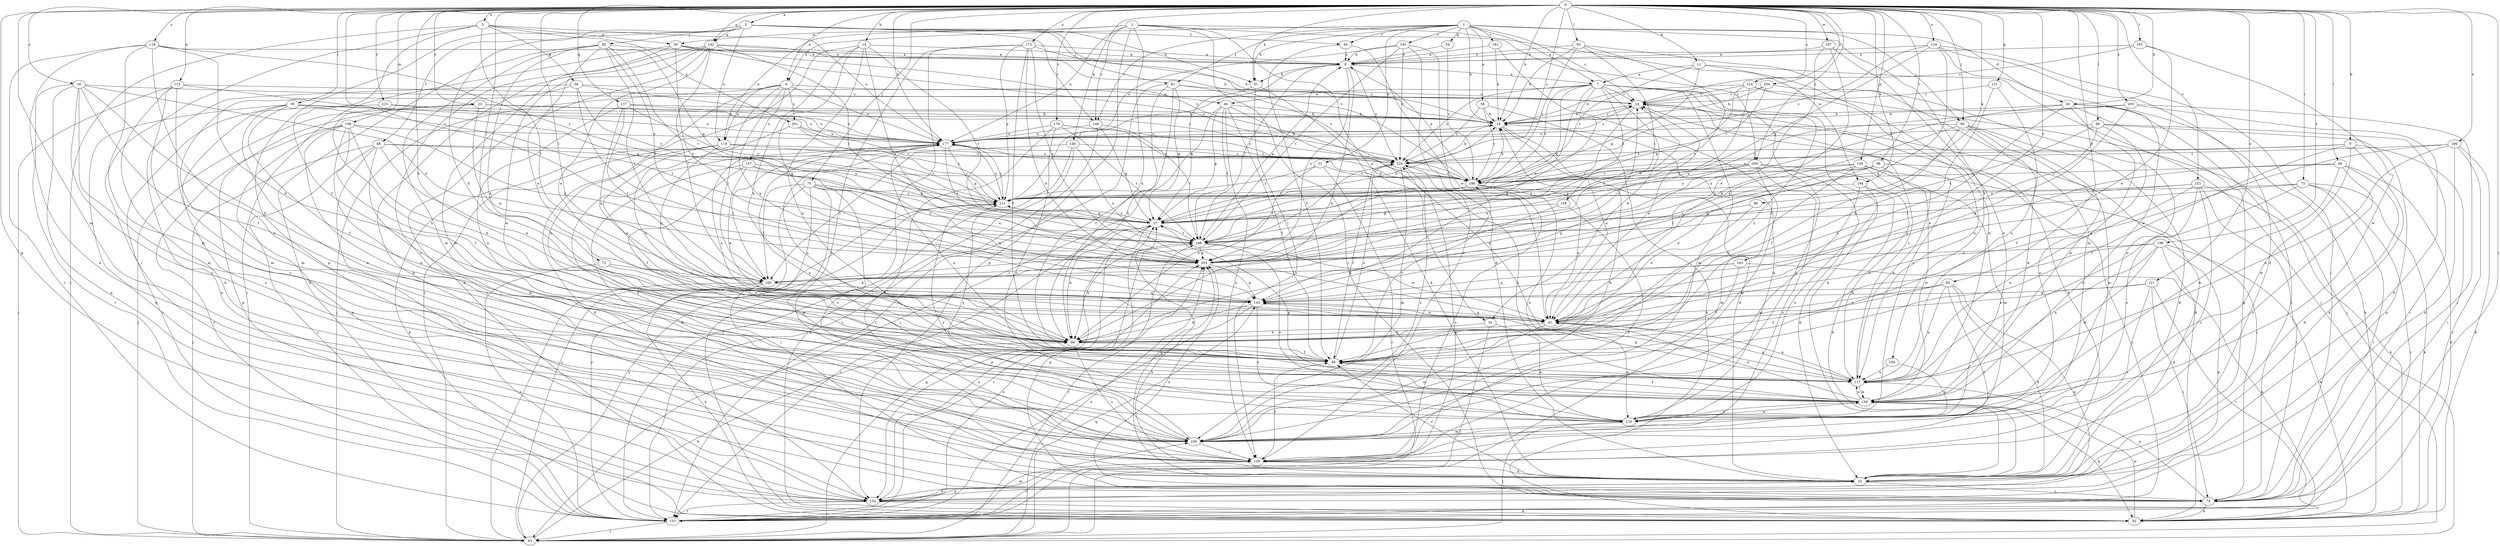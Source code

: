 strict digraph  {
0;
1;
2;
3;
5;
6;
7;
8;
9;
11;
14;
16;
18;
23;
24;
26;
31;
32;
33;
38;
39;
40;
41;
44;
48;
49;
54;
56;
57;
65;
66;
69;
72;
73;
74;
75;
80;
81;
82;
83;
86;
91;
92;
93;
95;
98;
99;
100;
108;
109;
115;
116;
117;
119;
121;
124;
125;
126;
131;
134;
137;
140;
142;
143;
145;
148;
151;
153;
156;
157;
158;
159;
161;
163;
168;
173;
177;
179;
181;
186;
187;
194;
195;
196;
198;
201;
203;
204;
205;
209;
211;
214;
215;
220;
0 -> 3  [label=a];
0 -> 5  [label=a];
0 -> 6  [label=a];
0 -> 9  [label=b];
0 -> 11  [label=b];
0 -> 14  [label=b];
0 -> 16  [label=b];
0 -> 18  [label=c];
0 -> 23  [label=c];
0 -> 26  [label=d];
0 -> 65  [label=h];
0 -> 66  [label=h];
0 -> 69  [label=i];
0 -> 72  [label=i];
0 -> 73  [label=i];
0 -> 74  [label=i];
0 -> 75  [label=j];
0 -> 80  [label=j];
0 -> 86  [label=k];
0 -> 91  [label=k];
0 -> 93  [label=l];
0 -> 95  [label=l];
0 -> 98  [label=l];
0 -> 99  [label=l];
0 -> 100  [label=l];
0 -> 108  [label=m];
0 -> 109  [label=m];
0 -> 115  [label=n];
0 -> 119  [label=o];
0 -> 121  [label=o];
0 -> 124  [label=o];
0 -> 126  [label=p];
0 -> 131  [label=p];
0 -> 134  [label=p];
0 -> 137  [label=q];
0 -> 140  [label=q];
0 -> 142  [label=q];
0 -> 153  [label=s];
0 -> 161  [label=t];
0 -> 163  [label=t];
0 -> 168  [label=t];
0 -> 173  [label=u];
0 -> 177  [label=u];
0 -> 179  [label=v];
0 -> 187  [label=w];
0 -> 194  [label=w];
0 -> 196  [label=x];
0 -> 198  [label=x];
0 -> 204  [label=y];
0 -> 205  [label=y];
0 -> 209  [label=y];
0 -> 214  [label=z];
0 -> 215  [label=z];
0 -> 220  [label=z];
1 -> 6  [label=a];
1 -> 7  [label=a];
1 -> 16  [label=b];
1 -> 24  [label=c];
1 -> 26  [label=d];
1 -> 31  [label=d];
1 -> 38  [label=e];
1 -> 44  [label=f];
1 -> 54  [label=g];
1 -> 80  [label=j];
1 -> 81  [label=j];
1 -> 91  [label=k];
1 -> 145  [label=r];
1 -> 148  [label=r];
1 -> 156  [label=s];
1 -> 181  [label=v];
2 -> 32  [label=d];
2 -> 39  [label=e];
2 -> 66  [label=h];
2 -> 74  [label=i];
2 -> 116  [label=n];
2 -> 134  [label=p];
2 -> 148  [label=r];
2 -> 177  [label=u];
2 -> 194  [label=w];
2 -> 209  [label=y];
3 -> 44  [label=f];
3 -> 48  [label=f];
3 -> 66  [label=h];
3 -> 81  [label=j];
3 -> 82  [label=j];
3 -> 91  [label=k];
3 -> 116  [label=n];
3 -> 134  [label=p];
3 -> 142  [label=q];
3 -> 148  [label=r];
3 -> 186  [label=v];
5 -> 39  [label=e];
5 -> 49  [label=f];
5 -> 56  [label=g];
5 -> 74  [label=i];
5 -> 83  [label=j];
5 -> 100  [label=l];
5 -> 177  [label=u];
5 -> 201  [label=x];
6 -> 40  [label=e];
6 -> 83  [label=j];
6 -> 100  [label=l];
6 -> 116  [label=n];
6 -> 117  [label=n];
6 -> 143  [label=q];
6 -> 157  [label=s];
6 -> 177  [label=u];
6 -> 201  [label=x];
7 -> 24  [label=c];
7 -> 32  [label=d];
7 -> 33  [label=d];
7 -> 40  [label=e];
7 -> 49  [label=f];
7 -> 57  [label=g];
7 -> 109  [label=m];
7 -> 143  [label=q];
7 -> 158  [label=s];
7 -> 159  [label=s];
7 -> 186  [label=v];
7 -> 203  [label=x];
7 -> 220  [label=z];
8 -> 7  [label=a];
8 -> 66  [label=h];
8 -> 91  [label=k];
8 -> 168  [label=t];
8 -> 203  [label=x];
8 -> 211  [label=y];
8 -> 220  [label=z];
9 -> 33  [label=d];
9 -> 49  [label=f];
9 -> 74  [label=i];
9 -> 186  [label=v];
9 -> 195  [label=w];
9 -> 220  [label=z];
11 -> 7  [label=a];
11 -> 57  [label=g];
11 -> 83  [label=j];
11 -> 186  [label=v];
11 -> 195  [label=w];
14 -> 8  [label=a];
14 -> 66  [label=h];
14 -> 83  [label=j];
14 -> 117  [label=n];
14 -> 143  [label=q];
14 -> 168  [label=t];
14 -> 203  [label=x];
16 -> 24  [label=c];
16 -> 33  [label=d];
16 -> 41  [label=e];
16 -> 177  [label=u];
18 -> 24  [label=c];
18 -> 49  [label=f];
18 -> 66  [label=h];
18 -> 109  [label=m];
18 -> 134  [label=p];
18 -> 151  [label=r];
18 -> 159  [label=s];
18 -> 203  [label=x];
23 -> 16  [label=b];
23 -> 83  [label=j];
23 -> 134  [label=p];
23 -> 143  [label=q];
23 -> 177  [label=u];
24 -> 16  [label=b];
24 -> 33  [label=d];
24 -> 41  [label=e];
24 -> 92  [label=k];
24 -> 168  [label=t];
26 -> 16  [label=b];
26 -> 49  [label=f];
26 -> 74  [label=i];
26 -> 92  [label=k];
26 -> 134  [label=p];
26 -> 195  [label=w];
26 -> 203  [label=x];
31 -> 66  [label=h];
31 -> 151  [label=r];
31 -> 186  [label=v];
31 -> 211  [label=y];
32 -> 66  [label=h];
32 -> 83  [label=j];
32 -> 125  [label=o];
33 -> 49  [label=f];
33 -> 57  [label=g];
33 -> 74  [label=i];
33 -> 134  [label=p];
33 -> 203  [label=x];
38 -> 16  [label=b];
38 -> 92  [label=k];
38 -> 186  [label=v];
38 -> 220  [label=z];
39 -> 8  [label=a];
39 -> 83  [label=j];
39 -> 109  [label=m];
39 -> 186  [label=v];
39 -> 203  [label=x];
39 -> 220  [label=z];
40 -> 16  [label=b];
40 -> 49  [label=f];
40 -> 57  [label=g];
40 -> 83  [label=j];
40 -> 117  [label=n];
40 -> 159  [label=s];
40 -> 168  [label=t];
41 -> 66  [label=h];
41 -> 109  [label=m];
41 -> 117  [label=n];
41 -> 143  [label=q];
44 -> 8  [label=a];
44 -> 41  [label=e];
44 -> 49  [label=f];
48 -> 41  [label=e];
48 -> 74  [label=i];
48 -> 83  [label=j];
48 -> 109  [label=m];
48 -> 151  [label=r];
48 -> 211  [label=y];
48 -> 220  [label=z];
49 -> 117  [label=n];
49 -> 177  [label=u];
49 -> 186  [label=v];
49 -> 220  [label=z];
54 -> 8  [label=a];
54 -> 186  [label=v];
56 -> 24  [label=c];
56 -> 109  [label=m];
56 -> 134  [label=p];
56 -> 203  [label=x];
56 -> 211  [label=y];
56 -> 220  [label=z];
57 -> 16  [label=b];
57 -> 66  [label=h];
57 -> 134  [label=p];
57 -> 151  [label=r];
57 -> 168  [label=t];
57 -> 211  [label=y];
65 -> 33  [label=d];
65 -> 41  [label=e];
65 -> 49  [label=f];
65 -> 117  [label=n];
65 -> 134  [label=p];
65 -> 143  [label=q];
65 -> 159  [label=s];
66 -> 49  [label=f];
66 -> 159  [label=s];
66 -> 177  [label=u];
69 -> 33  [label=d];
69 -> 92  [label=k];
69 -> 143  [label=q];
69 -> 159  [label=s];
69 -> 186  [label=v];
69 -> 195  [label=w];
72 -> 41  [label=e];
72 -> 100  [label=l];
72 -> 151  [label=r];
73 -> 74  [label=i];
73 -> 92  [label=k];
73 -> 117  [label=n];
73 -> 151  [label=r];
73 -> 168  [label=t];
73 -> 211  [label=y];
74 -> 57  [label=g];
74 -> 92  [label=k];
74 -> 117  [label=n];
74 -> 203  [label=x];
75 -> 74  [label=i];
75 -> 83  [label=j];
75 -> 100  [label=l];
75 -> 109  [label=m];
75 -> 125  [label=o];
75 -> 143  [label=q];
75 -> 203  [label=x];
75 -> 211  [label=y];
80 -> 33  [label=d];
80 -> 49  [label=f];
80 -> 109  [label=m];
80 -> 125  [label=o];
80 -> 177  [label=u];
80 -> 195  [label=w];
80 -> 203  [label=x];
81 -> 24  [label=c];
81 -> 49  [label=f];
81 -> 57  [label=g];
81 -> 66  [label=h];
81 -> 151  [label=r];
81 -> 220  [label=z];
82 -> 8  [label=a];
82 -> 41  [label=e];
82 -> 57  [label=g];
82 -> 66  [label=h];
82 -> 92  [label=k];
82 -> 100  [label=l];
82 -> 109  [label=m];
82 -> 168  [label=t];
82 -> 203  [label=x];
83 -> 57  [label=g];
83 -> 66  [label=h];
83 -> 143  [label=q];
83 -> 168  [label=t];
83 -> 203  [label=x];
83 -> 211  [label=y];
86 -> 41  [label=e];
86 -> 57  [label=g];
91 -> 33  [label=d];
91 -> 57  [label=g];
91 -> 159  [label=s];
92 -> 195  [label=w];
93 -> 8  [label=a];
93 -> 16  [label=b];
93 -> 109  [label=m];
93 -> 168  [label=t];
93 -> 186  [label=v];
93 -> 203  [label=x];
95 -> 16  [label=b];
95 -> 49  [label=f];
95 -> 125  [label=o];
95 -> 134  [label=p];
95 -> 159  [label=s];
95 -> 168  [label=t];
95 -> 177  [label=u];
98 -> 41  [label=e];
98 -> 49  [label=f];
98 -> 74  [label=i];
98 -> 134  [label=p];
98 -> 168  [label=t];
98 -> 177  [label=u];
99 -> 41  [label=e];
99 -> 100  [label=l];
99 -> 117  [label=n];
99 -> 151  [label=r];
99 -> 186  [label=v];
100 -> 24  [label=c];
100 -> 49  [label=f];
100 -> 83  [label=j];
100 -> 92  [label=k];
100 -> 143  [label=q];
108 -> 49  [label=f];
108 -> 66  [label=h];
108 -> 134  [label=p];
108 -> 151  [label=r];
108 -> 159  [label=s];
108 -> 177  [label=u];
108 -> 195  [label=w];
108 -> 203  [label=x];
109 -> 16  [label=b];
109 -> 159  [label=s];
109 -> 177  [label=u];
109 -> 211  [label=y];
109 -> 220  [label=z];
115 -> 24  [label=c];
115 -> 33  [label=d];
115 -> 57  [label=g];
115 -> 83  [label=j];
115 -> 109  [label=m];
115 -> 159  [label=s];
116 -> 33  [label=d];
116 -> 41  [label=e];
116 -> 92  [label=k];
116 -> 143  [label=q];
116 -> 211  [label=y];
116 -> 220  [label=z];
117 -> 24  [label=c];
117 -> 41  [label=e];
117 -> 143  [label=q];
117 -> 195  [label=w];
119 -> 8  [label=a];
119 -> 33  [label=d];
119 -> 66  [label=h];
119 -> 109  [label=m];
119 -> 125  [label=o];
119 -> 151  [label=r];
119 -> 211  [label=y];
121 -> 41  [label=e];
121 -> 74  [label=i];
121 -> 143  [label=q];
121 -> 151  [label=r];
121 -> 159  [label=s];
124 -> 8  [label=a];
124 -> 33  [label=d];
124 -> 57  [label=g];
124 -> 74  [label=i];
124 -> 143  [label=q];
124 -> 195  [label=w];
124 -> 220  [label=z];
125 -> 16  [label=b];
125 -> 24  [label=c];
125 -> 83  [label=j];
125 -> 109  [label=m];
125 -> 195  [label=w];
126 -> 66  [label=h];
126 -> 74  [label=i];
126 -> 109  [label=m];
126 -> 186  [label=v];
126 -> 195  [label=w];
126 -> 203  [label=x];
126 -> 211  [label=y];
131 -> 24  [label=c];
131 -> 66  [label=h];
131 -> 117  [label=n];
134 -> 33  [label=d];
134 -> 92  [label=k];
134 -> 151  [label=r];
134 -> 203  [label=x];
137 -> 16  [label=b];
137 -> 100  [label=l];
137 -> 117  [label=n];
137 -> 143  [label=q];
137 -> 177  [label=u];
137 -> 211  [label=y];
140 -> 92  [label=k];
140 -> 100  [label=l];
140 -> 151  [label=r];
140 -> 203  [label=x];
140 -> 220  [label=z];
142 -> 8  [label=a];
142 -> 16  [label=b];
142 -> 41  [label=e];
142 -> 92  [label=k];
142 -> 100  [label=l];
142 -> 134  [label=p];
142 -> 159  [label=s];
142 -> 168  [label=t];
142 -> 195  [label=w];
143 -> 41  [label=e];
143 -> 66  [label=h];
143 -> 125  [label=o];
143 -> 151  [label=r];
145 -> 8  [label=a];
145 -> 33  [label=d];
145 -> 159  [label=s];
145 -> 168  [label=t];
145 -> 177  [label=u];
145 -> 220  [label=z];
148 -> 57  [label=g];
148 -> 151  [label=r];
148 -> 168  [label=t];
148 -> 177  [label=u];
151 -> 83  [label=j];
151 -> 109  [label=m];
151 -> 168  [label=t];
151 -> 203  [label=x];
151 -> 211  [label=y];
153 -> 74  [label=i];
153 -> 92  [label=k];
153 -> 117  [label=n];
153 -> 125  [label=o];
153 -> 159  [label=s];
153 -> 168  [label=t];
153 -> 211  [label=y];
156 -> 117  [label=n];
156 -> 125  [label=o];
157 -> 33  [label=d];
157 -> 41  [label=e];
157 -> 49  [label=f];
157 -> 57  [label=g];
157 -> 186  [label=v];
157 -> 203  [label=x];
158 -> 57  [label=g];
158 -> 66  [label=h];
158 -> 159  [label=s];
159 -> 33  [label=d];
159 -> 49  [label=f];
159 -> 151  [label=r];
161 -> 8  [label=a];
161 -> 24  [label=c];
161 -> 41  [label=e];
161 -> 195  [label=w];
163 -> 49  [label=f];
163 -> 92  [label=k];
163 -> 100  [label=l];
163 -> 143  [label=q];
168 -> 8  [label=a];
168 -> 41  [label=e];
168 -> 66  [label=h];
168 -> 125  [label=o];
168 -> 203  [label=x];
173 -> 8  [label=a];
173 -> 16  [label=b];
173 -> 41  [label=e];
173 -> 49  [label=f];
173 -> 92  [label=k];
173 -> 159  [label=s];
173 -> 203  [label=x];
173 -> 211  [label=y];
177 -> 16  [label=b];
177 -> 24  [label=c];
177 -> 57  [label=g];
177 -> 100  [label=l];
177 -> 117  [label=n];
177 -> 168  [label=t];
177 -> 211  [label=y];
177 -> 220  [label=z];
179 -> 125  [label=o];
179 -> 159  [label=s];
179 -> 168  [label=t];
179 -> 177  [label=u];
179 -> 186  [label=v];
179 -> 220  [label=z];
181 -> 8  [label=a];
181 -> 16  [label=b];
181 -> 83  [label=j];
186 -> 8  [label=a];
186 -> 16  [label=b];
186 -> 41  [label=e];
186 -> 125  [label=o];
186 -> 159  [label=s];
186 -> 168  [label=t];
186 -> 177  [label=u];
186 -> 211  [label=y];
187 -> 8  [label=a];
187 -> 41  [label=e];
187 -> 66  [label=h];
187 -> 125  [label=o];
194 -> 33  [label=d];
194 -> 109  [label=m];
194 -> 125  [label=o];
194 -> 211  [label=y];
195 -> 41  [label=e];
195 -> 49  [label=f];
195 -> 57  [label=g];
195 -> 92  [label=k];
195 -> 117  [label=n];
195 -> 125  [label=o];
195 -> 177  [label=u];
195 -> 211  [label=y];
195 -> 220  [label=z];
196 -> 33  [label=d];
196 -> 41  [label=e];
196 -> 92  [label=k];
196 -> 117  [label=n];
196 -> 151  [label=r];
196 -> 220  [label=z];
198 -> 33  [label=d];
198 -> 66  [label=h];
198 -> 92  [label=k];
198 -> 117  [label=n];
198 -> 134  [label=p];
198 -> 195  [label=w];
198 -> 203  [label=x];
201 -> 66  [label=h];
201 -> 177  [label=u];
201 -> 186  [label=v];
201 -> 211  [label=y];
203 -> 24  [label=c];
203 -> 100  [label=l];
203 -> 143  [label=q];
204 -> 16  [label=b];
204 -> 24  [label=c];
204 -> 125  [label=o];
204 -> 186  [label=v];
205 -> 16  [label=b];
205 -> 33  [label=d];
205 -> 41  [label=e];
205 -> 74  [label=i];
205 -> 211  [label=y];
209 -> 33  [label=d];
209 -> 57  [label=g];
209 -> 109  [label=m];
209 -> 117  [label=n];
209 -> 143  [label=q];
209 -> 159  [label=s];
209 -> 186  [label=v];
209 -> 203  [label=x];
211 -> 57  [label=g];
211 -> 177  [label=u];
214 -> 16  [label=b];
214 -> 24  [label=c];
214 -> 57  [label=g];
214 -> 83  [label=j];
214 -> 117  [label=n];
214 -> 203  [label=x];
215 -> 16  [label=b];
215 -> 66  [label=h];
215 -> 151  [label=r];
215 -> 177  [label=u];
220 -> 16  [label=b];
220 -> 49  [label=f];
220 -> 100  [label=l];
220 -> 109  [label=m];
220 -> 134  [label=p];
220 -> 186  [label=v];
}
